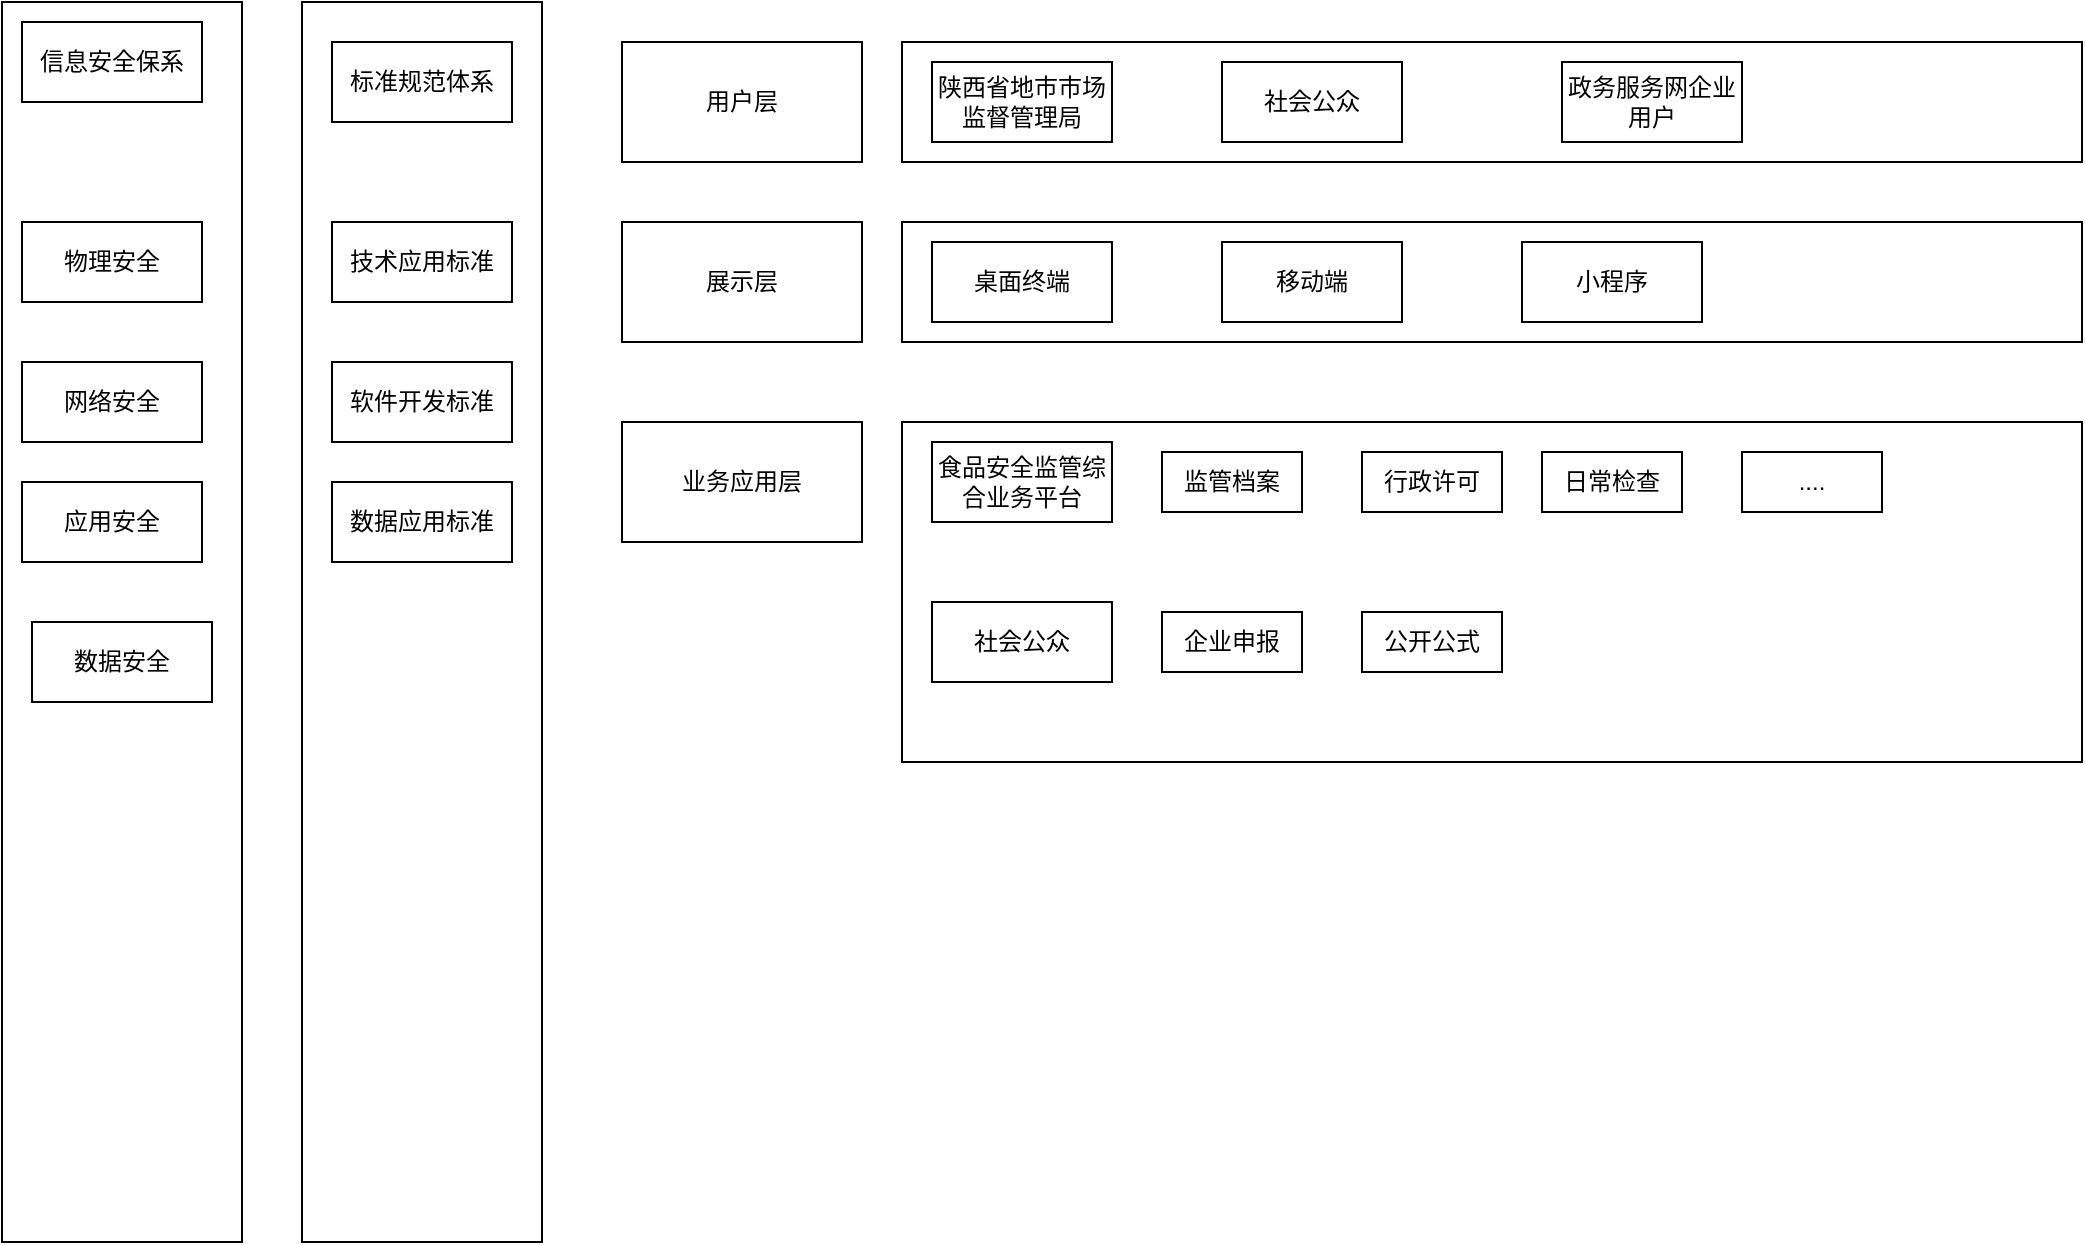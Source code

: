 <mxfile version="28.1.2">
  <diagram name="Page-1" id="74e2e168-ea6b-b213-b513-2b3c1d86103e">
    <mxGraphModel dx="1378" dy="764" grid="1" gridSize="10" guides="1" tooltips="1" connect="1" arrows="1" fold="1" page="1" pageScale="1" pageWidth="1100" pageHeight="850" background="none" math="0" shadow="0">
      <root>
        <mxCell id="0" />
        <mxCell id="1" parent="0" />
        <mxCell id="aKuSgMPyaAPeaiffdltA-1" value="" style="rounded=0;whiteSpace=wrap;html=1;" vertex="1" parent="1">
          <mxGeometry x="40" y="20" width="120" height="620" as="geometry" />
        </mxCell>
        <mxCell id="aKuSgMPyaAPeaiffdltA-2" value="信息安全保系" style="rounded=0;whiteSpace=wrap;html=1;" vertex="1" parent="1">
          <mxGeometry x="50" y="30" width="90" height="40" as="geometry" />
        </mxCell>
        <mxCell id="aKuSgMPyaAPeaiffdltA-3" value="物理安全" style="rounded=0;whiteSpace=wrap;html=1;" vertex="1" parent="1">
          <mxGeometry x="50" y="130" width="90" height="40" as="geometry" />
        </mxCell>
        <mxCell id="aKuSgMPyaAPeaiffdltA-4" value="网络安全&lt;span style=&quot;color: rgba(0, 0, 0, 0); font-family: monospace; font-size: 0px; text-align: start; text-wrap-mode: nowrap;&quot;&gt;%3CmxGraphModel%3E%3Croot%3E%3CmxCell%20id%3D%220%22%2F%3E%3CmxCell%20id%3D%221%22%20parent%3D%220%22%2F%3E%3CmxCell%20id%3D%222%22%20value%3D%22%E7%89%A9%E7%90%86%E5%AE%89%E5%85%A8%22%20style%3D%22rounded%3D0%3BwhiteSpace%3Dwrap%3Bhtml%3D1%3B%22%20vertex%3D%221%22%20parent%3D%221%22%3E%3CmxGeometry%20x%3D%2250%22%20y%3D%22130%22%20width%3D%2290%22%20height%3D%2240%22%20as%3D%22geometry%22%2F%3E%3C%2FmxCell%3E%3C%2Froot%3E%3C%2FmxGraphModel%3E&lt;/span&gt;" style="rounded=0;whiteSpace=wrap;html=1;" vertex="1" parent="1">
          <mxGeometry x="50" y="200" width="90" height="40" as="geometry" />
        </mxCell>
        <mxCell id="aKuSgMPyaAPeaiffdltA-5" value="应用安全" style="rounded=0;whiteSpace=wrap;html=1;" vertex="1" parent="1">
          <mxGeometry x="50" y="260" width="90" height="40" as="geometry" />
        </mxCell>
        <mxCell id="aKuSgMPyaAPeaiffdltA-6" value="数据安全" style="rounded=0;whiteSpace=wrap;html=1;" vertex="1" parent="1">
          <mxGeometry x="55" y="330" width="90" height="40" as="geometry" />
        </mxCell>
        <mxCell id="aKuSgMPyaAPeaiffdltA-7" value="" style="rounded=0;whiteSpace=wrap;html=1;" vertex="1" parent="1">
          <mxGeometry x="190" y="20" width="120" height="620" as="geometry" />
        </mxCell>
        <mxCell id="aKuSgMPyaAPeaiffdltA-8" value="标准规范体系" style="rounded=0;whiteSpace=wrap;html=1;" vertex="1" parent="1">
          <mxGeometry x="205" y="40" width="90" height="40" as="geometry" />
        </mxCell>
        <mxCell id="aKuSgMPyaAPeaiffdltA-9" value="技术应用标准" style="rounded=0;whiteSpace=wrap;html=1;" vertex="1" parent="1">
          <mxGeometry x="205" y="130" width="90" height="40" as="geometry" />
        </mxCell>
        <mxCell id="aKuSgMPyaAPeaiffdltA-10" value="软件开发标准" style="rounded=0;whiteSpace=wrap;html=1;" vertex="1" parent="1">
          <mxGeometry x="205" y="200" width="90" height="40" as="geometry" />
        </mxCell>
        <mxCell id="aKuSgMPyaAPeaiffdltA-11" value="数据应用标准" style="rounded=0;whiteSpace=wrap;html=1;" vertex="1" parent="1">
          <mxGeometry x="205" y="260" width="90" height="40" as="geometry" />
        </mxCell>
        <mxCell id="aKuSgMPyaAPeaiffdltA-12" value="用户层" style="rounded=0;whiteSpace=wrap;html=1;" vertex="1" parent="1">
          <mxGeometry x="350" y="40" width="120" height="60" as="geometry" />
        </mxCell>
        <mxCell id="aKuSgMPyaAPeaiffdltA-13" value="" style="rounded=0;whiteSpace=wrap;html=1;" vertex="1" parent="1">
          <mxGeometry x="490" y="40" width="590" height="60" as="geometry" />
        </mxCell>
        <mxCell id="aKuSgMPyaAPeaiffdltA-14" value="陕西省地市市场监督管理局" style="rounded=0;whiteSpace=wrap;html=1;" vertex="1" parent="1">
          <mxGeometry x="505" y="50" width="90" height="40" as="geometry" />
        </mxCell>
        <mxCell id="aKuSgMPyaAPeaiffdltA-15" value="社会公众" style="rounded=0;whiteSpace=wrap;html=1;" vertex="1" parent="1">
          <mxGeometry x="650" y="50" width="90" height="40" as="geometry" />
        </mxCell>
        <mxCell id="aKuSgMPyaAPeaiffdltA-16" value="政务服务网企业用户" style="rounded=0;whiteSpace=wrap;html=1;" vertex="1" parent="1">
          <mxGeometry x="820" y="50" width="90" height="40" as="geometry" />
        </mxCell>
        <mxCell id="aKuSgMPyaAPeaiffdltA-17" value="展示层" style="rounded=0;whiteSpace=wrap;html=1;" vertex="1" parent="1">
          <mxGeometry x="350" y="130" width="120" height="60" as="geometry" />
        </mxCell>
        <mxCell id="aKuSgMPyaAPeaiffdltA-18" value="" style="rounded=0;whiteSpace=wrap;html=1;" vertex="1" parent="1">
          <mxGeometry x="490" y="130" width="590" height="60" as="geometry" />
        </mxCell>
        <mxCell id="aKuSgMPyaAPeaiffdltA-19" value="桌面终端" style="rounded=0;whiteSpace=wrap;html=1;" vertex="1" parent="1">
          <mxGeometry x="505" y="140" width="90" height="40" as="geometry" />
        </mxCell>
        <mxCell id="aKuSgMPyaAPeaiffdltA-20" value="移动端" style="rounded=0;whiteSpace=wrap;html=1;" vertex="1" parent="1">
          <mxGeometry x="650" y="140" width="90" height="40" as="geometry" />
        </mxCell>
        <mxCell id="aKuSgMPyaAPeaiffdltA-22" value="业务应用层" style="rounded=0;whiteSpace=wrap;html=1;" vertex="1" parent="1">
          <mxGeometry x="350" y="230" width="120" height="60" as="geometry" />
        </mxCell>
        <mxCell id="aKuSgMPyaAPeaiffdltA-23" value="" style="rounded=0;whiteSpace=wrap;html=1;" vertex="1" parent="1">
          <mxGeometry x="490" y="230" width="590" height="170" as="geometry" />
        </mxCell>
        <mxCell id="aKuSgMPyaAPeaiffdltA-24" value="食品安全监管综合业务平台" style="rounded=0;whiteSpace=wrap;html=1;" vertex="1" parent="1">
          <mxGeometry x="505" y="240" width="90" height="40" as="geometry" />
        </mxCell>
        <mxCell id="aKuSgMPyaAPeaiffdltA-25" value="社会公众" style="rounded=0;whiteSpace=wrap;html=1;" vertex="1" parent="1">
          <mxGeometry x="505" y="320" width="90" height="40" as="geometry" />
        </mxCell>
        <mxCell id="aKuSgMPyaAPeaiffdltA-26" value="小程序" style="rounded=0;whiteSpace=wrap;html=1;" vertex="1" parent="1">
          <mxGeometry x="800" y="140" width="90" height="40" as="geometry" />
        </mxCell>
        <mxCell id="aKuSgMPyaAPeaiffdltA-27" value="监管档案" style="rounded=0;whiteSpace=wrap;html=1;" vertex="1" parent="1">
          <mxGeometry x="620" y="245" width="70" height="30" as="geometry" />
        </mxCell>
        <mxCell id="aKuSgMPyaAPeaiffdltA-28" value="行政许可" style="rounded=0;whiteSpace=wrap;html=1;" vertex="1" parent="1">
          <mxGeometry x="720" y="245" width="70" height="30" as="geometry" />
        </mxCell>
        <mxCell id="aKuSgMPyaAPeaiffdltA-29" value="日常检查" style="rounded=0;whiteSpace=wrap;html=1;" vertex="1" parent="1">
          <mxGeometry x="810" y="245" width="70" height="30" as="geometry" />
        </mxCell>
        <mxCell id="aKuSgMPyaAPeaiffdltA-30" value="...." style="rounded=0;whiteSpace=wrap;html=1;" vertex="1" parent="1">
          <mxGeometry x="910" y="245" width="70" height="30" as="geometry" />
        </mxCell>
        <mxCell id="aKuSgMPyaAPeaiffdltA-31" value="企业申报" style="rounded=0;whiteSpace=wrap;html=1;" vertex="1" parent="1">
          <mxGeometry x="620" y="325" width="70" height="30" as="geometry" />
        </mxCell>
        <mxCell id="aKuSgMPyaAPeaiffdltA-32" value="公开公式" style="rounded=0;whiteSpace=wrap;html=1;" vertex="1" parent="1">
          <mxGeometry x="720" y="325" width="70" height="30" as="geometry" />
        </mxCell>
      </root>
    </mxGraphModel>
  </diagram>
</mxfile>
